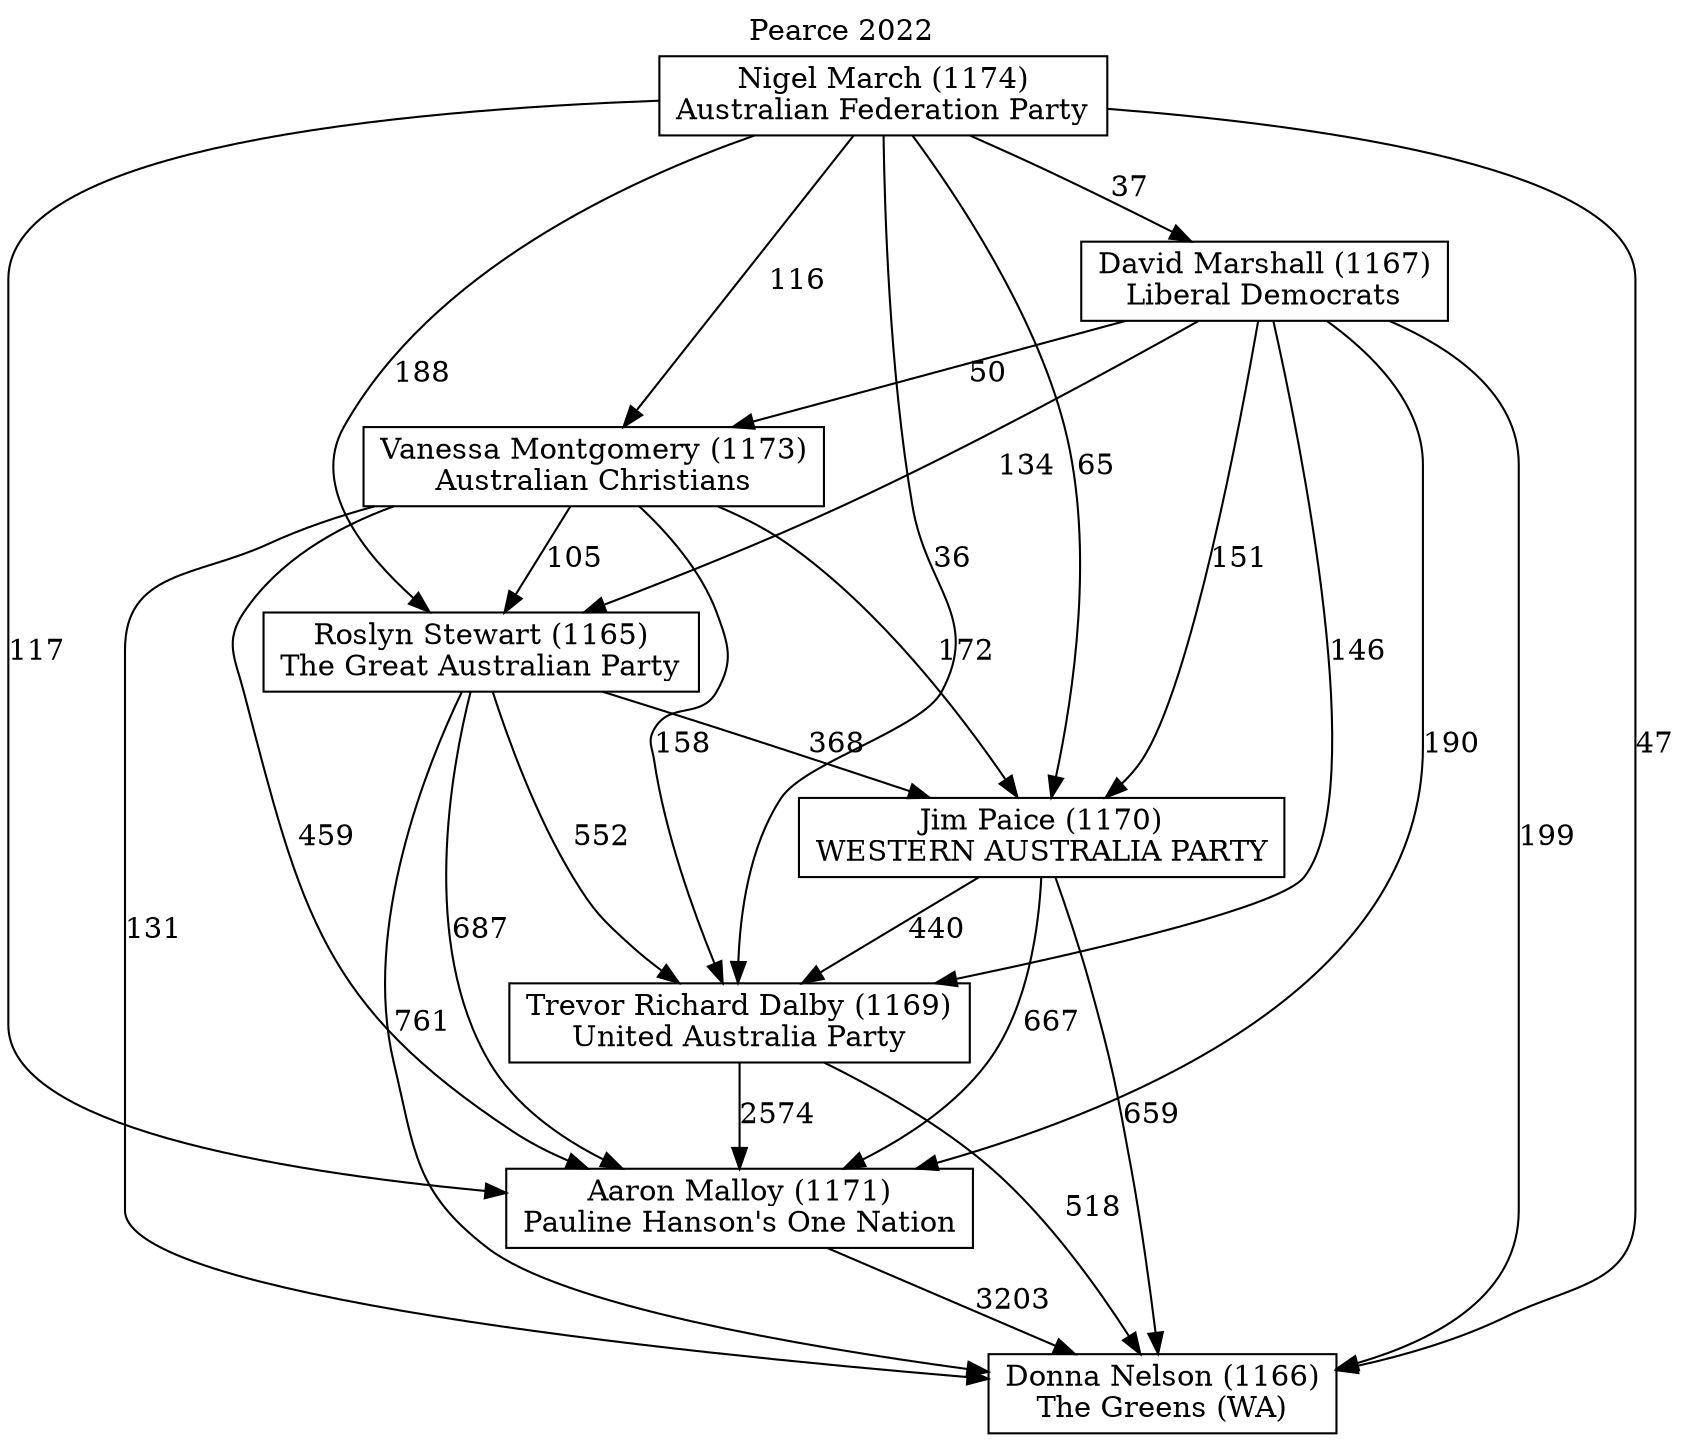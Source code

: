 // House preference flow
digraph "Donna Nelson (1166)_Pearce_2022" {
	graph [label="Pearce 2022" labelloc=t mclimit=10]
	node [shape=box]
	"Jim Paice (1170)" [label="Jim Paice (1170)
WESTERN AUSTRALIA PARTY"]
	"Nigel March (1174)" [label="Nigel March (1174)
Australian Federation Party"]
	"Trevor Richard Dalby (1169)" [label="Trevor Richard Dalby (1169)
United Australia Party"]
	"Aaron Malloy (1171)" [label="Aaron Malloy (1171)
Pauline Hanson's One Nation"]
	"Vanessa Montgomery (1173)" [label="Vanessa Montgomery (1173)
Australian Christians"]
	"Roslyn Stewart (1165)" [label="Roslyn Stewart (1165)
The Great Australian Party"]
	"Donna Nelson (1166)" [label="Donna Nelson (1166)
The Greens (WA)"]
	"David Marshall (1167)" [label="David Marshall (1167)
Liberal Democrats"]
	"Jim Paice (1170)" -> "Donna Nelson (1166)" [label=659]
	"Nigel March (1174)" -> "Jim Paice (1170)" [label=65]
	"Nigel March (1174)" -> "David Marshall (1167)" [label=37]
	"David Marshall (1167)" -> "Trevor Richard Dalby (1169)" [label=146]
	"Nigel March (1174)" -> "Roslyn Stewart (1165)" [label=188]
	"Nigel March (1174)" -> "Aaron Malloy (1171)" [label=117]
	"Roslyn Stewart (1165)" -> "Trevor Richard Dalby (1169)" [label=552]
	"David Marshall (1167)" -> "Roslyn Stewart (1165)" [label=134]
	"Roslyn Stewart (1165)" -> "Aaron Malloy (1171)" [label=687]
	"David Marshall (1167)" -> "Jim Paice (1170)" [label=151]
	"Roslyn Stewart (1165)" -> "Donna Nelson (1166)" [label=761]
	"Vanessa Montgomery (1173)" -> "Roslyn Stewart (1165)" [label=105]
	"Aaron Malloy (1171)" -> "Donna Nelson (1166)" [label=3203]
	"Vanessa Montgomery (1173)" -> "Aaron Malloy (1171)" [label=459]
	"Vanessa Montgomery (1173)" -> "Trevor Richard Dalby (1169)" [label=158]
	"Nigel March (1174)" -> "Donna Nelson (1166)" [label=47]
	"Roslyn Stewart (1165)" -> "Jim Paice (1170)" [label=368]
	"Vanessa Montgomery (1173)" -> "Jim Paice (1170)" [label=172]
	"Nigel March (1174)" -> "Vanessa Montgomery (1173)" [label=116]
	"David Marshall (1167)" -> "Donna Nelson (1166)" [label=199]
	"Vanessa Montgomery (1173)" -> "Donna Nelson (1166)" [label=131]
	"Nigel March (1174)" -> "Trevor Richard Dalby (1169)" [label=36]
	"Jim Paice (1170)" -> "Aaron Malloy (1171)" [label=667]
	"Trevor Richard Dalby (1169)" -> "Donna Nelson (1166)" [label=518]
	"Jim Paice (1170)" -> "Trevor Richard Dalby (1169)" [label=440]
	"David Marshall (1167)" -> "Vanessa Montgomery (1173)" [label=50]
	"Trevor Richard Dalby (1169)" -> "Aaron Malloy (1171)" [label=2574]
	"David Marshall (1167)" -> "Aaron Malloy (1171)" [label=190]
}
